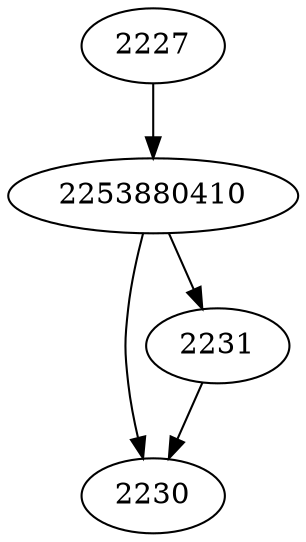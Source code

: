 strict digraph  {
2253880410;
2227;
2230;
2231;
2253880410 -> 2230;
2253880410 -> 2231;
2227 -> 2253880410;
2231 -> 2230;
}
